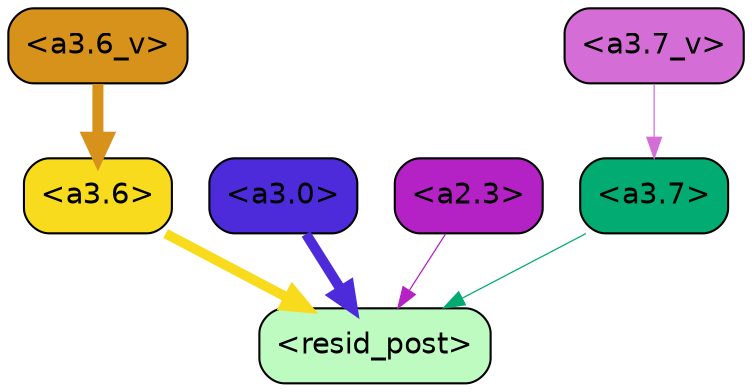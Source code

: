 strict digraph "" {
	graph [bgcolor=transparent,
		layout=dot,
		overlap=false,
		splines=true
	];
	"<a3.7>"	[color=black,
		fillcolor="#01ab72",
		fontname=Helvetica,
		shape=box,
		style="filled, rounded"];
	"<resid_post>"	[color=black,
		fillcolor="#befbc1",
		fontname=Helvetica,
		shape=box,
		style="filled, rounded"];
	"<a3.7>" -> "<resid_post>"	[color="#01ab72",
		penwidth=0.6];
	"<a3.6>"	[color=black,
		fillcolor="#f9db1e",
		fontname=Helvetica,
		shape=box,
		style="filled, rounded"];
	"<a3.6>" -> "<resid_post>"	[color="#f9db1e",
		penwidth=4.7534414529800415];
	"<a3.0>"	[color=black,
		fillcolor="#4e2bda",
		fontname=Helvetica,
		shape=box,
		style="filled, rounded"];
	"<a3.0>" -> "<resid_post>"	[color="#4e2bda",
		penwidth=4.898576855659485];
	"<a2.3>"	[color=black,
		fillcolor="#b421c4",
		fontname=Helvetica,
		shape=box,
		style="filled, rounded"];
	"<a2.3>" -> "<resid_post>"	[color="#b421c4",
		penwidth=0.6];
	"<a3.7_v>"	[color=black,
		fillcolor="#d46ed6",
		fontname=Helvetica,
		shape=box,
		style="filled, rounded"];
	"<a3.7_v>" -> "<a3.7>"	[color="#d46ed6",
		penwidth=0.6];
	"<a3.6_v>"	[color=black,
		fillcolor="#d7921b",
		fontname=Helvetica,
		shape=box,
		style="filled, rounded"];
	"<a3.6_v>" -> "<a3.6>"	[color="#d7921b",
		penwidth=5.297133803367615];
}
